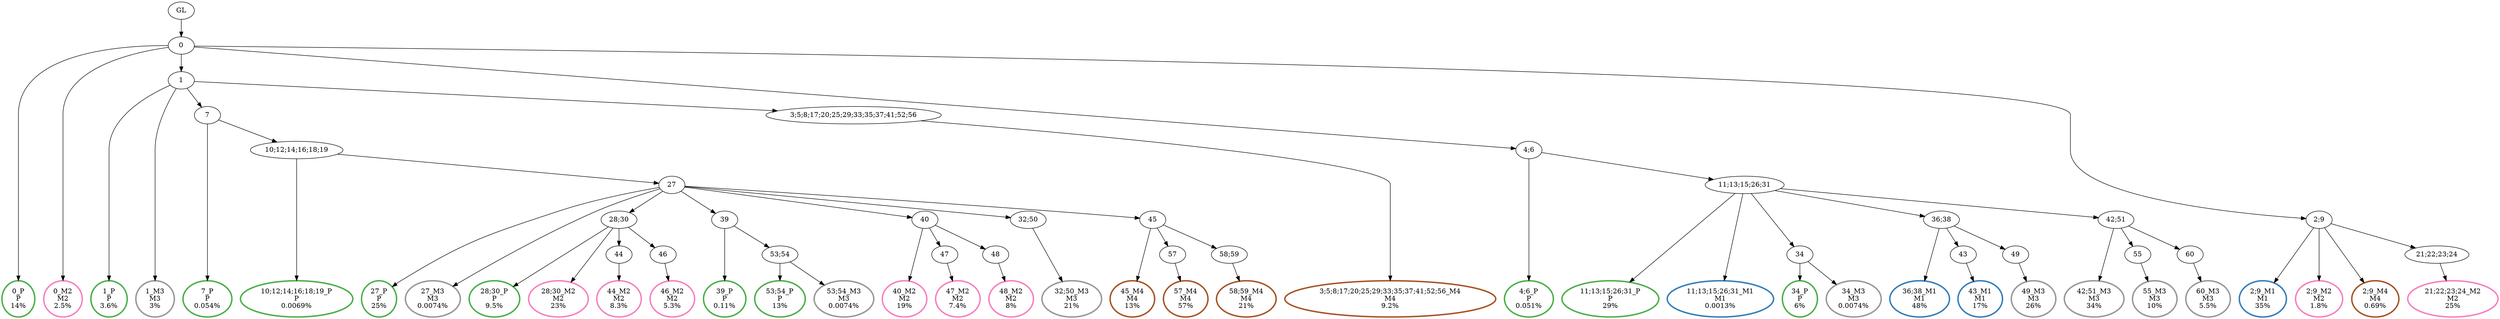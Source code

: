 digraph T {
	{
		rank=same
		65 [penwidth=3,colorscheme=set19,color=3,label="0_P\nP\n14%"]
		63 [penwidth=3,colorscheme=set19,color=3,label="1_P\nP\n3.6%"]
		61 [penwidth=3,colorscheme=set19,color=3,label="7_P\nP\n0.054%"]
		59 [penwidth=3,colorscheme=set19,color=3,label="10;12;14;16;18;19_P\nP\n0.0069%"]
		57 [penwidth=3,colorscheme=set19,color=3,label="27_P\nP\n25%"]
		55 [penwidth=3,colorscheme=set19,color=3,label="28;30_P\nP\n9.5%"]
		53 [penwidth=3,colorscheme=set19,color=3,label="39_P\nP\n0.11%"]
		51 [penwidth=3,colorscheme=set19,color=3,label="53;54_P\nP\n13%"]
		49 [penwidth=3,colorscheme=set19,color=3,label="4;6_P\nP\n0.051%"]
		47 [penwidth=3,colorscheme=set19,color=3,label="11;13;15;26;31_P\nP\n29%"]
		45 [penwidth=3,colorscheme=set19,color=3,label="34_P\nP\n6%"]
		43 [penwidth=3,colorscheme=set19,color=2,label="2;9_M1\nM1\n35%"]
		42 [penwidth=3,colorscheme=set19,color=2,label="11;13;15;26;31_M1\nM1\n0.0013%"]
		40 [penwidth=3,colorscheme=set19,color=2,label="36;38_M1\nM1\n48%"]
		38 [penwidth=3,colorscheme=set19,color=2,label="43_M1\nM1\n17%"]
		37 [penwidth=3,colorscheme=set19,color=8,label="0_M2\nM2\n2.5%"]
		36 [penwidth=3,colorscheme=set19,color=8,label="28;30_M2\nM2\n23%"]
		34 [penwidth=3,colorscheme=set19,color=8,label="44_M2\nM2\n8.3%"]
		32 [penwidth=3,colorscheme=set19,color=8,label="46_M2\nM2\n5.3%"]
		30 [penwidth=3,colorscheme=set19,color=8,label="40_M2\nM2\n19%"]
		28 [penwidth=3,colorscheme=set19,color=8,label="47_M2\nM2\n7.4%"]
		26 [penwidth=3,colorscheme=set19,color=8,label="48_M2\nM2\n8%"]
		25 [penwidth=3,colorscheme=set19,color=8,label="2;9_M2\nM2\n1.8%"]
		23 [penwidth=3,colorscheme=set19,color=8,label="21;22;23;24_M2\nM2\n25%"]
		22 [penwidth=3,colorscheme=set19,color=9,label="1_M3\nM3\n3%"]
		21 [penwidth=3,colorscheme=set19,color=9,label="27_M3\nM3\n0.0074%"]
		19 [penwidth=3,colorscheme=set19,color=9,label="32;50_M3\nM3\n21%"]
		18 [penwidth=3,colorscheme=set19,color=9,label="53;54_M3\nM3\n0.0074%"]
		17 [penwidth=3,colorscheme=set19,color=9,label="34_M3\nM3\n0.0074%"]
		15 [penwidth=3,colorscheme=set19,color=9,label="49_M3\nM3\n26%"]
		13 [penwidth=3,colorscheme=set19,color=9,label="42;51_M3\nM3\n34%"]
		11 [penwidth=3,colorscheme=set19,color=9,label="55_M3\nM3\n10%"]
		9 [penwidth=3,colorscheme=set19,color=9,label="60_M3\nM3\n5.5%"]
		7 [penwidth=3,colorscheme=set19,color=7,label="3;5;8;17;20;25;29;33;35;37;41;52;56_M4\nM4\n9.2%"]
		5 [penwidth=3,colorscheme=set19,color=7,label="45_M4\nM4\n13%"]
		3 [penwidth=3,colorscheme=set19,color=7,label="57_M4\nM4\n57%"]
		1 [penwidth=3,colorscheme=set19,color=7,label="58;59_M4\nM4\n21%"]
		0 [penwidth=3,colorscheme=set19,color=7,label="2;9_M4\nM4\n0.69%"]
	}
	67 [label="GL"]
	66 [label="0"]
	64 [label="1"]
	62 [label="7"]
	60 [label="10;12;14;16;18;19"]
	58 [label="27"]
	56 [label="28;30"]
	54 [label="39"]
	52 [label="53;54"]
	50 [label="4;6"]
	48 [label="11;13;15;26;31"]
	46 [label="34"]
	44 [label="2;9"]
	41 [label="36;38"]
	39 [label="43"]
	35 [label="44"]
	33 [label="46"]
	31 [label="40"]
	29 [label="47"]
	27 [label="48"]
	24 [label="21;22;23;24"]
	20 [label="32;50"]
	16 [label="49"]
	14 [label="42;51"]
	12 [label="55"]
	10 [label="60"]
	8 [label="3;5;8;17;20;25;29;33;35;37;41;52;56"]
	6 [label="45"]
	4 [label="57"]
	2 [label="58;59"]
	67 -> 66
	66 -> 65
	66 -> 64
	66 -> 50
	66 -> 44
	66 -> 37
	64 -> 63
	64 -> 62
	64 -> 22
	64 -> 8
	62 -> 61
	62 -> 60
	60 -> 59
	60 -> 58
	58 -> 57
	58 -> 56
	58 -> 54
	58 -> 31
	58 -> 21
	58 -> 20
	58 -> 6
	56 -> 55
	56 -> 36
	56 -> 35
	56 -> 33
	54 -> 53
	54 -> 52
	52 -> 51
	52 -> 18
	50 -> 49
	50 -> 48
	48 -> 47
	48 -> 46
	48 -> 42
	48 -> 41
	48 -> 14
	46 -> 45
	46 -> 17
	44 -> 43
	44 -> 25
	44 -> 24
	44 -> 0
	41 -> 40
	41 -> 39
	41 -> 16
	39 -> 38
	35 -> 34
	33 -> 32
	31 -> 30
	31 -> 29
	31 -> 27
	29 -> 28
	27 -> 26
	24 -> 23
	20 -> 19
	16 -> 15
	14 -> 13
	14 -> 12
	14 -> 10
	12 -> 11
	10 -> 9
	8 -> 7
	6 -> 5
	6 -> 4
	6 -> 2
	4 -> 3
	2 -> 1
}

